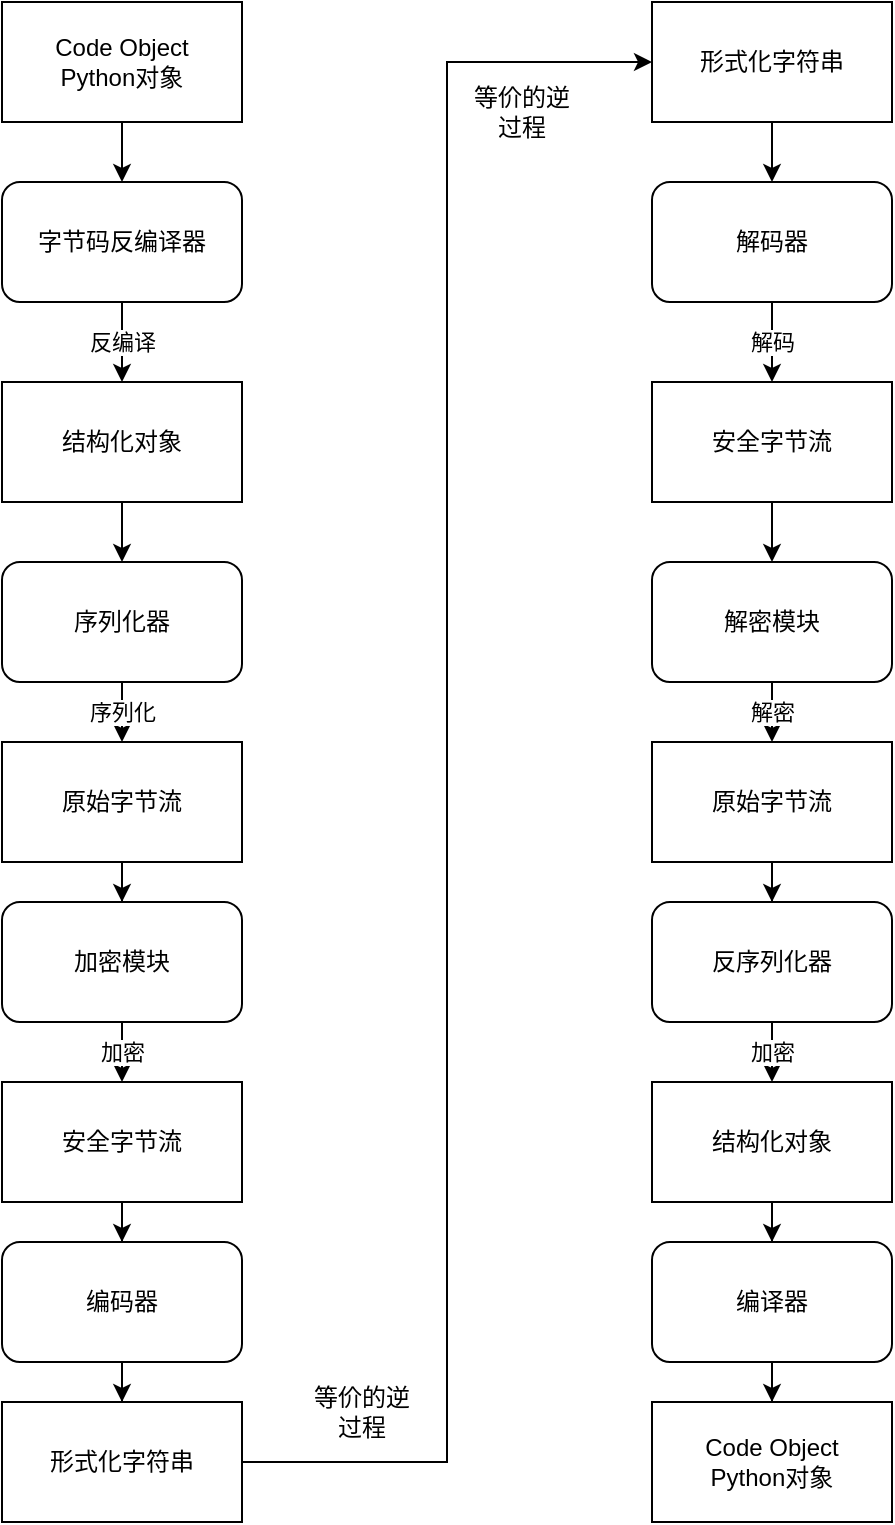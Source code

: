 <mxfile version="20.3.0" type="device"><diagram id="Fcukv7bqxL1EC5jjn-Yi" name="Page-1"><mxGraphModel dx="1038" dy="649" grid="1" gridSize="10" guides="1" tooltips="1" connect="1" arrows="1" fold="1" page="1" pageScale="1" pageWidth="850" pageHeight="1100" math="0" shadow="0"><root><mxCell id="0"/><mxCell id="1" parent="0"/><mxCell id="12" value="" style="edgeStyle=orthogonalEdgeStyle;rounded=0;orthogonalLoop=1;jettySize=auto;html=1;" parent="1" source="10" target="11" edge="1"><mxGeometry relative="1" as="geometry"/></mxCell><mxCell id="10" value="Code Object&lt;br&gt;Python对象" style="rounded=0;whiteSpace=wrap;html=1;" parent="1" vertex="1"><mxGeometry x="40" y="40" width="120" height="60" as="geometry"/></mxCell><mxCell id="14" value="反编译" style="edgeStyle=orthogonalEdgeStyle;rounded=0;orthogonalLoop=1;jettySize=auto;html=1;" parent="1" source="11" target="13" edge="1"><mxGeometry relative="1" as="geometry"/></mxCell><mxCell id="11" value="字节码反编译器" style="rounded=1;whiteSpace=wrap;html=1;" parent="1" vertex="1"><mxGeometry x="40" y="130" width="120" height="60" as="geometry"/></mxCell><mxCell id="16" value="" style="edgeStyle=orthogonalEdgeStyle;rounded=0;orthogonalLoop=1;jettySize=auto;html=1;" parent="1" source="13" target="15" edge="1"><mxGeometry relative="1" as="geometry"/></mxCell><mxCell id="13" value="结构化对象" style="rounded=0;whiteSpace=wrap;html=1;" parent="1" vertex="1"><mxGeometry x="40" y="230" width="120" height="60" as="geometry"/></mxCell><mxCell id="18" value="序列化" style="edgeStyle=orthogonalEdgeStyle;rounded=0;orthogonalLoop=1;jettySize=auto;html=1;" parent="1" source="15" target="17" edge="1"><mxGeometry relative="1" as="geometry"/></mxCell><mxCell id="15" value="序列化器" style="rounded=1;whiteSpace=wrap;html=1;" parent="1" vertex="1"><mxGeometry x="40" y="320" width="120" height="60" as="geometry"/></mxCell><mxCell id="23" value="" style="edgeStyle=orthogonalEdgeStyle;rounded=0;orthogonalLoop=1;jettySize=auto;html=1;" parent="1" source="17" target="21" edge="1"><mxGeometry relative="1" as="geometry"/></mxCell><mxCell id="17" value="原始字节流" style="rounded=0;whiteSpace=wrap;html=1;" parent="1" vertex="1"><mxGeometry x="40" y="410" width="120" height="60" as="geometry"/></mxCell><mxCell id="24" value="加密" style="edgeStyle=orthogonalEdgeStyle;rounded=0;orthogonalLoop=1;jettySize=auto;html=1;" parent="1" source="21" target="22" edge="1"><mxGeometry relative="1" as="geometry"/></mxCell><mxCell id="21" value="加密模块" style="rounded=1;whiteSpace=wrap;html=1;" parent="1" vertex="1"><mxGeometry x="40" y="490" width="120" height="60" as="geometry"/></mxCell><mxCell id="46" value="" style="edgeStyle=orthogonalEdgeStyle;rounded=0;orthogonalLoop=1;jettySize=auto;html=1;" parent="1" source="22" target="45" edge="1"><mxGeometry relative="1" as="geometry"/></mxCell><mxCell id="22" value="安全字节流" style="rounded=0;whiteSpace=wrap;html=1;" parent="1" vertex="1"><mxGeometry x="40" y="580" width="120" height="60" as="geometry"/></mxCell><mxCell id="48" value="" style="edgeStyle=orthogonalEdgeStyle;rounded=0;orthogonalLoop=1;jettySize=auto;html=1;" parent="1" source="45" target="47" edge="1"><mxGeometry relative="1" as="geometry"/></mxCell><mxCell id="45" value="编码器" style="rounded=1;whiteSpace=wrap;html=1;" parent="1" vertex="1"><mxGeometry x="40" y="660" width="120" height="60" as="geometry"/></mxCell><mxCell id="-3W-WrOGj4Mf1FbJsU77-65" style="edgeStyle=orthogonalEdgeStyle;rounded=0;orthogonalLoop=1;jettySize=auto;html=1;entryX=0;entryY=0.5;entryDx=0;entryDy=0;" edge="1" parent="1" source="47" target="50"><mxGeometry relative="1" as="geometry"/></mxCell><mxCell id="47" value="形式化字符串" style="rounded=0;whiteSpace=wrap;html=1;" parent="1" vertex="1"><mxGeometry x="40" y="740" width="120" height="60" as="geometry"/></mxCell><mxCell id="49" value="" style="edgeStyle=orthogonalEdgeStyle;rounded=0;orthogonalLoop=1;jettySize=auto;html=1;" parent="1" source="50" target="52" edge="1"><mxGeometry relative="1" as="geometry"/></mxCell><mxCell id="50" value="形式化字符串" style="rounded=0;whiteSpace=wrap;html=1;" parent="1" vertex="1"><mxGeometry x="365" y="40" width="120" height="60" as="geometry"/></mxCell><mxCell id="51" value="解码" style="edgeStyle=orthogonalEdgeStyle;rounded=0;orthogonalLoop=1;jettySize=auto;html=1;" parent="1" source="52" target="54" edge="1"><mxGeometry relative="1" as="geometry"/></mxCell><mxCell id="52" value="解码器" style="rounded=1;whiteSpace=wrap;html=1;" parent="1" vertex="1"><mxGeometry x="365" y="130" width="120" height="60" as="geometry"/></mxCell><mxCell id="53" value="" style="edgeStyle=orthogonalEdgeStyle;rounded=0;orthogonalLoop=1;jettySize=auto;html=1;" parent="1" source="54" target="56" edge="1"><mxGeometry relative="1" as="geometry"/></mxCell><mxCell id="54" value="安全字节流" style="rounded=0;whiteSpace=wrap;html=1;" parent="1" vertex="1"><mxGeometry x="365" y="230" width="120" height="60" as="geometry"/></mxCell><mxCell id="55" value="解密" style="edgeStyle=orthogonalEdgeStyle;rounded=0;orthogonalLoop=1;jettySize=auto;html=1;" parent="1" source="56" target="58" edge="1"><mxGeometry relative="1" as="geometry"/></mxCell><mxCell id="56" value="解密模块" style="rounded=1;whiteSpace=wrap;html=1;" parent="1" vertex="1"><mxGeometry x="365" y="320" width="120" height="60" as="geometry"/></mxCell><mxCell id="57" value="" style="edgeStyle=orthogonalEdgeStyle;rounded=0;orthogonalLoop=1;jettySize=auto;html=1;" parent="1" source="58" target="60" edge="1"><mxGeometry relative="1" as="geometry"/></mxCell><mxCell id="58" value="原始字节流" style="rounded=0;whiteSpace=wrap;html=1;" parent="1" vertex="1"><mxGeometry x="365" y="410" width="120" height="60" as="geometry"/></mxCell><mxCell id="59" value="加密" style="edgeStyle=orthogonalEdgeStyle;rounded=0;orthogonalLoop=1;jettySize=auto;html=1;" parent="1" source="60" target="62" edge="1"><mxGeometry relative="1" as="geometry"/></mxCell><mxCell id="60" value="反序列化器" style="rounded=1;whiteSpace=wrap;html=1;" parent="1" vertex="1"><mxGeometry x="365" y="490" width="120" height="60" as="geometry"/></mxCell><mxCell id="61" value="" style="edgeStyle=orthogonalEdgeStyle;rounded=0;orthogonalLoop=1;jettySize=auto;html=1;" parent="1" source="62" target="64" edge="1"><mxGeometry relative="1" as="geometry"/></mxCell><mxCell id="62" value="结构化对象" style="rounded=0;whiteSpace=wrap;html=1;" parent="1" vertex="1"><mxGeometry x="365" y="580" width="120" height="60" as="geometry"/></mxCell><mxCell id="63" value="" style="edgeStyle=orthogonalEdgeStyle;rounded=0;orthogonalLoop=1;jettySize=auto;html=1;" parent="1" source="64" target="65" edge="1"><mxGeometry relative="1" as="geometry"/></mxCell><mxCell id="64" value="编译器" style="rounded=1;whiteSpace=wrap;html=1;" parent="1" vertex="1"><mxGeometry x="365" y="660" width="120" height="60" as="geometry"/></mxCell><mxCell id="65" value="Code Object&lt;br&gt;Python对象" style="rounded=0;whiteSpace=wrap;html=1;" parent="1" vertex="1"><mxGeometry x="365" y="740" width="120" height="60" as="geometry"/></mxCell><mxCell id="-3W-WrOGj4Mf1FbJsU77-66" value="等价的逆过程" style="text;html=1;strokeColor=none;fillColor=none;align=center;verticalAlign=middle;whiteSpace=wrap;rounded=0;" vertex="1" parent="1"><mxGeometry x="190" y="730" width="60" height="30" as="geometry"/></mxCell><mxCell id="-3W-WrOGj4Mf1FbJsU77-67" value="等价的逆过程" style="text;html=1;strokeColor=none;fillColor=none;align=center;verticalAlign=middle;whiteSpace=wrap;rounded=0;" vertex="1" parent="1"><mxGeometry x="270" y="80" width="60" height="30" as="geometry"/></mxCell></root></mxGraphModel></diagram></mxfile>